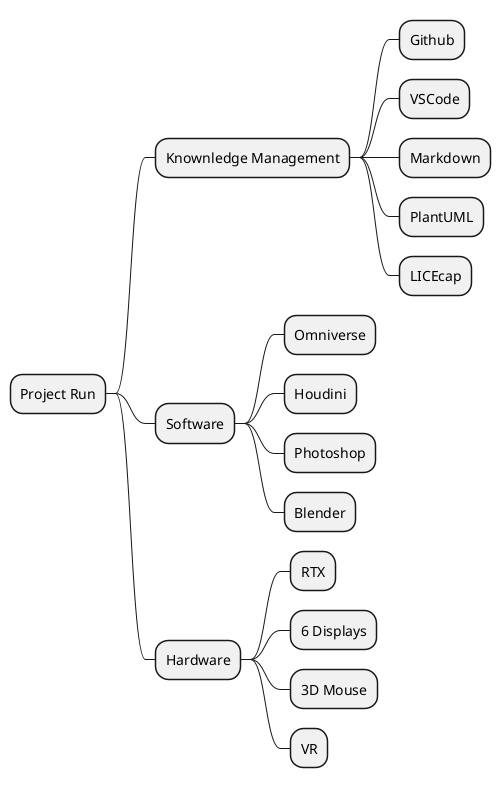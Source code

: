 @startmindmap
* Project Run
** Knownledge Management
*** Github
*** VSCode
*** Markdown
*** PlantUML
*** LICEcap
** Software
*** Omniverse
*** Houdini
*** Photoshop
*** Blender
** Hardware
*** RTX
*** 6 Displays
*** 3D Mouse
*** VR
@endmindmap
